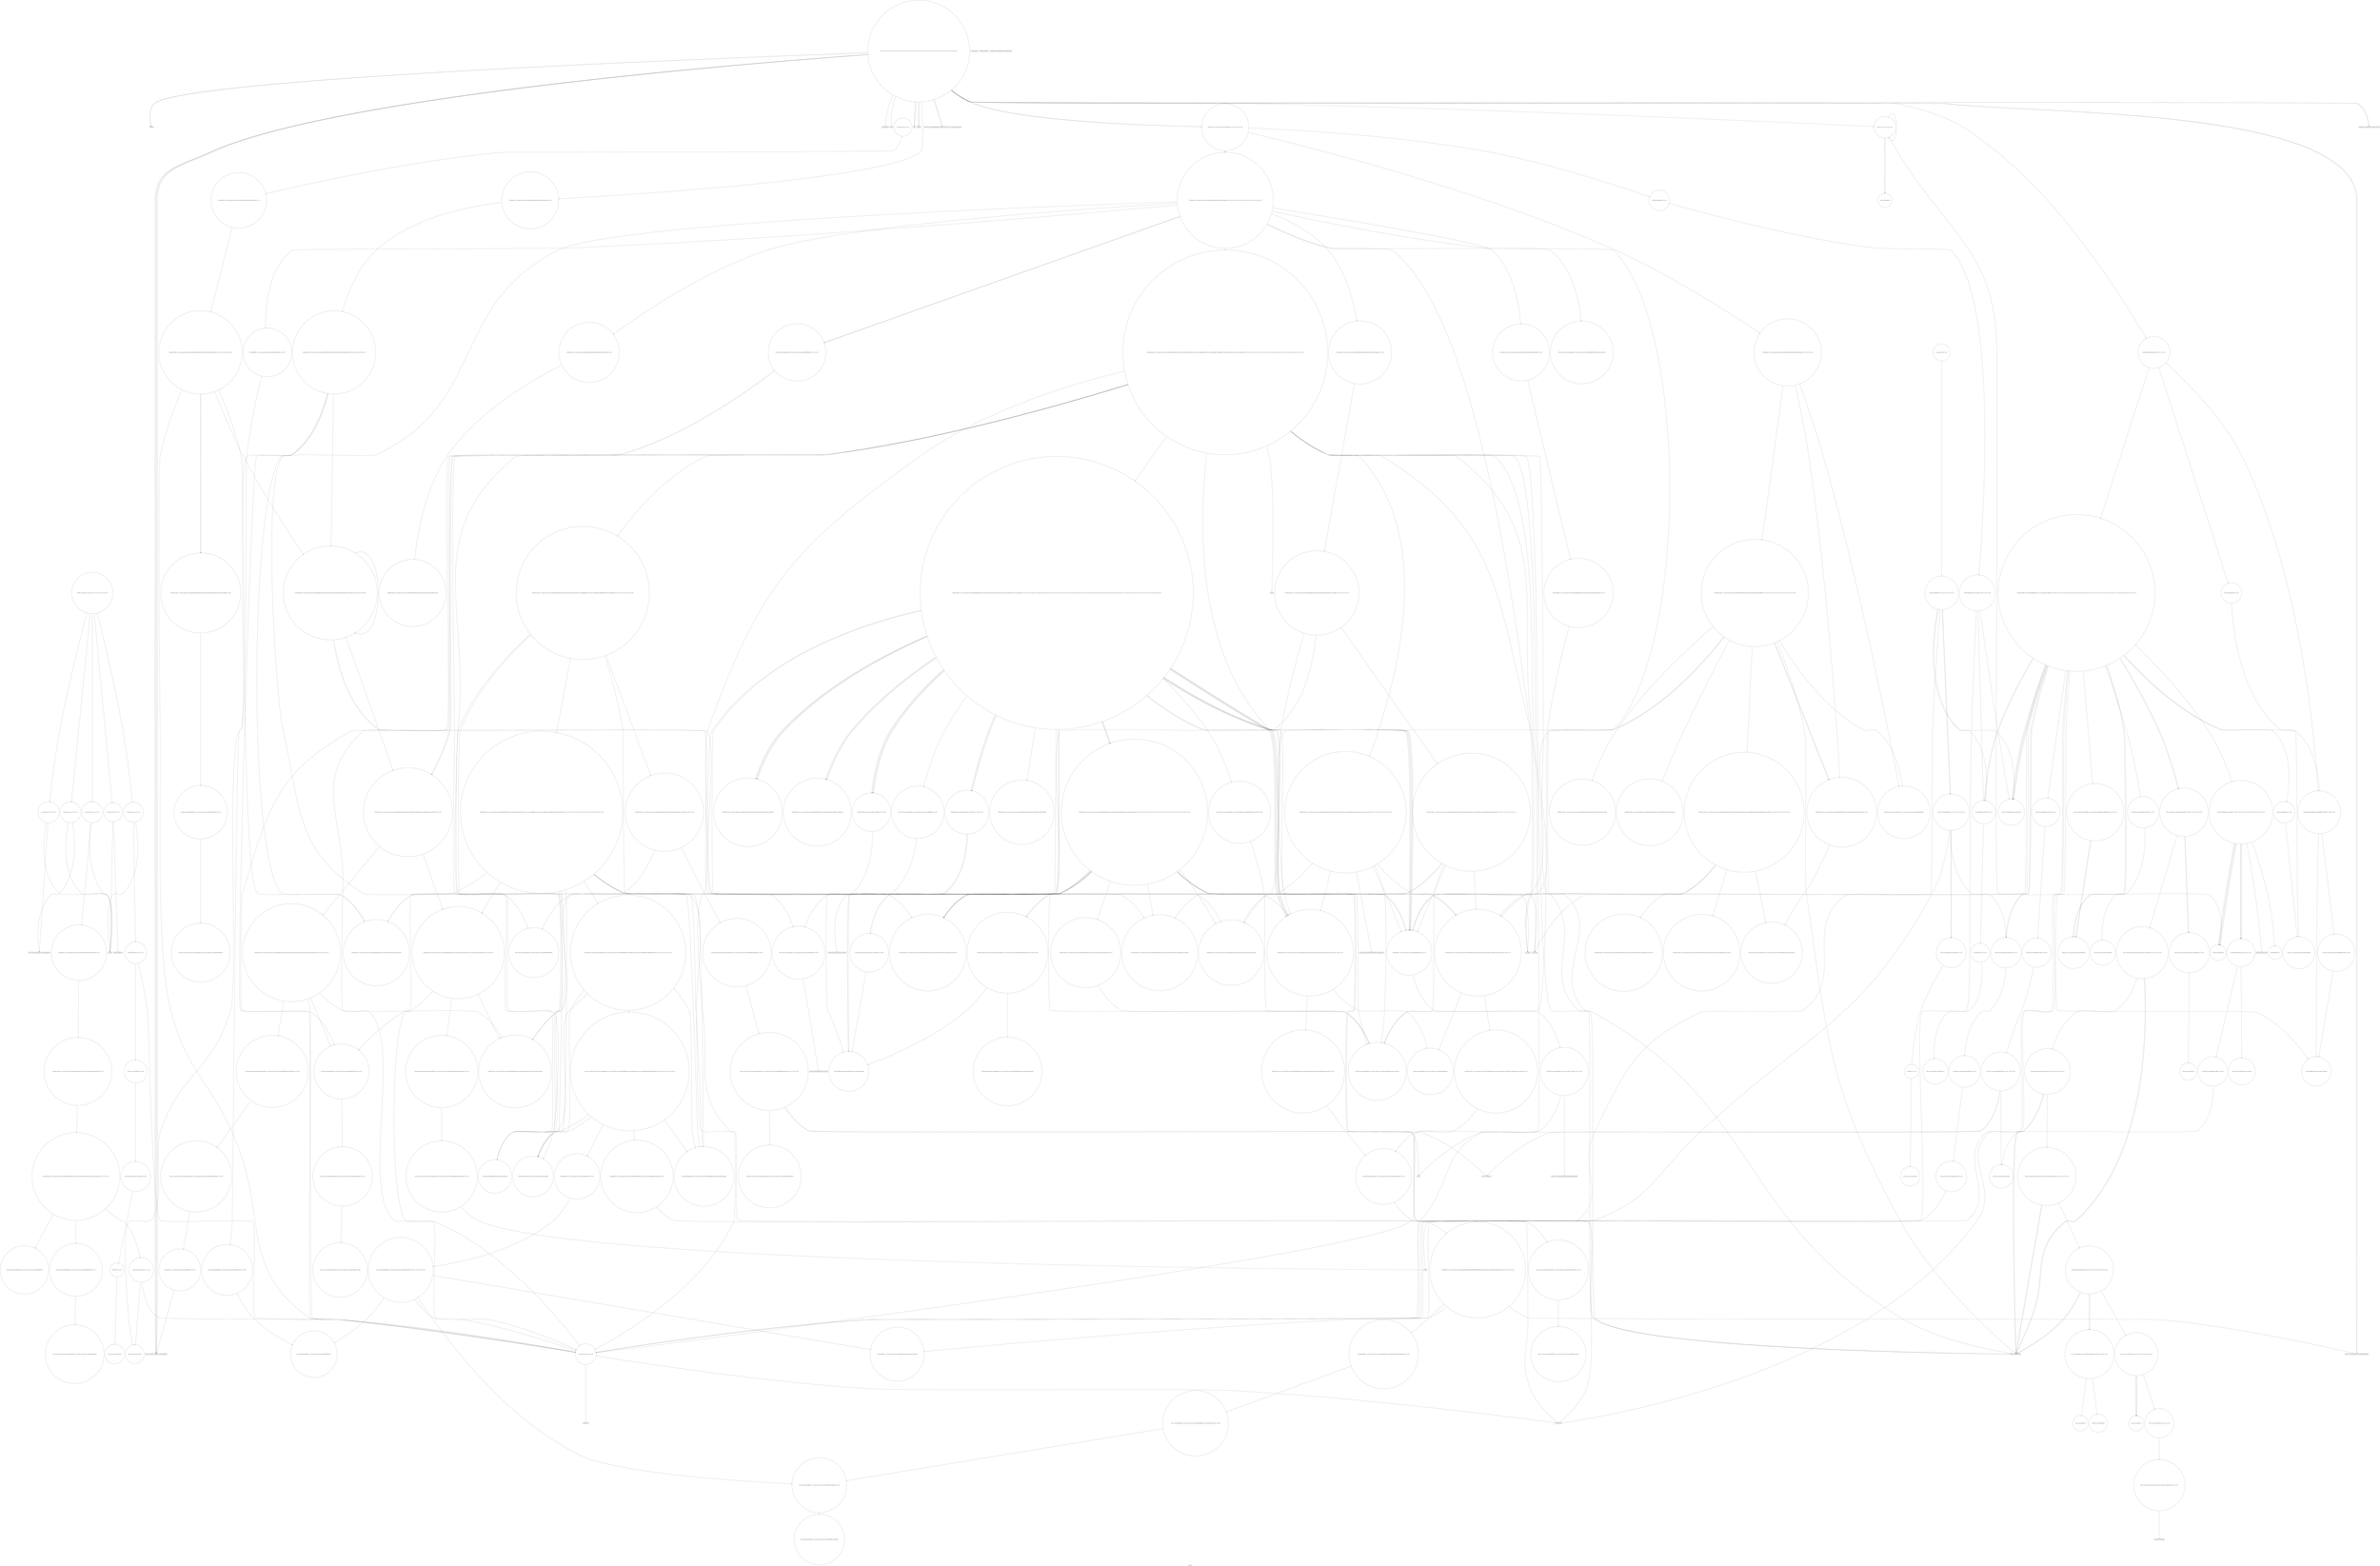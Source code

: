 digraph "Call Graph" {
	label="Call Graph";

	Node0x55ab7dbcfd90 [shape=record,shape=circle,label="{__cxx_global_var_init|{<s0>1|<s1>2}}"];
	Node0x55ab7dbcfd90:s0 -> Node0x55ab7dbcfe10[color=black];
	Node0x55ab7dbcfd90:s1 -> Node0x55ab7df9a040[color=black];
	Node0x55ab7dfa1900 [shape=record,shape=circle,label="{_ZNSt16allocator_traitsISaIiEE8max_sizeERKS0_|{<s0>344}}"];
	Node0x55ab7dfa1900:s0 -> Node0x55ab7dfa1a00[color=black];
	Node0x55ab7df9b740 [shape=record,shape=circle,label="{_ZNKSt13_Rb_tree_nodeISt4pairIKNSt7__cxx1112basic_stringIcSt11char_traitsIcESaIcEEEiEE9_M_valptrEv|{<s0>143}}"];
	Node0x55ab7df9b740:s0 -> Node0x55ab7df9b7c0[color=black];
	Node0x55ab7df9a5c0 [shape=record,shape=Mrecord,label="{_ZNSt7__cxx1112basic_stringIcSt11char_traitsIcESaIcEED1Ev}"];
	Node0x55ab7df9dfe0 [shape=record,shape=circle,label="{_ZSt12__niter_baseIPiET_S1_}"];
	Node0x55ab7df9be40 [shape=record,shape=circle,label="{_ZNSt8_Rb_treeINSt7__cxx1112basic_stringIcSt11char_traitsIcESaIcEEESt4pairIKS5_iESt10_Select1stIS8_ESt4lessIS5_ESaIS8_EE11lower_boundERS7_|{<s0>170|<s1>171|<s2>172}}"];
	Node0x55ab7df9be40:s0 -> Node0x55ab7df9c6e0[color=black];
	Node0x55ab7df9be40:s1 -> Node0x55ab7df9bf40[color=black];
	Node0x55ab7df9be40:s2 -> Node0x55ab7df9bec0[color=black];
	Node0x55ab7df9acc0 [shape=record,shape=Mrecord,label="{__gxx_personality_v0}"];
	Node0x55ab7df9c540 [shape=record,shape=Mrecord,label="{llvm.trap}"];
	Node0x55ab7df9b3c0 [shape=record,shape=circle,label="{_ZNSt15_Rb_tree_header8_M_resetEv}"];
	Node0x55ab7dfa0480 [shape=record,shape=circle,label="{_ZNSt11_Tuple_implILm0EJRKNSt7__cxx1112basic_stringIcSt11char_traitsIcESaIcEEEEE7_M_headERS8_|{<s0>259}}"];
	Node0x55ab7dfa0480:s0 -> Node0x55ab7dfa0580[color=black];
	Node0x55ab7df9cae0 [shape=record,shape=circle,label="{_ZNSt8_Rb_treeINSt7__cxx1112basic_stringIcSt11char_traitsIcESaIcEEESt4pairIKS5_iESt10_Select1stIS8_ESt4lessIS5_ESaIS8_EE21_M_get_Node_allocatorEv}"];
	Node0x55ab7dfa0b80 [shape=record,shape=circle,label="{_ZNSt17_Rb_tree_iteratorISt4pairIKNSt7__cxx1112basic_stringIcSt11char_traitsIcESaIcEEEiEEppEv|{<s0>285}}"];
	Node0x55ab7dfa0b80:s0 -> Node0x55ab7dfa0f00[color=black];
	Node0x55ab7df9d1e0 [shape=record,shape=circle,label="{_ZN9__gnu_cxx13new_allocatorIiEC2Ev}"];
	Node0x55ab7dfa1280 [shape=record,shape=circle,label="{_ZNSt6vectorIiSaIiEE3endEv|{<s0>323}}"];
	Node0x55ab7dfa1280:s0 -> Node0x55ab7dfa1a80[color=black];
	Node0x55ab7df9d8e0 [shape=record,shape=circle,label="{_ZNKSt8_Rb_treeINSt7__cxx1112basic_stringIcSt11char_traitsIcESaIcEEESt4pairIKS5_iESt10_Select1stIS8_ESt4lessIS5_ESaIS8_EE3endEv|{<s0>131}}"];
	Node0x55ab7df9d8e0:s0 -> Node0x55ab7df9dde0[color=black];
	Node0x55ab7dbcfe10 [shape=record,shape=Mrecord,label="{_ZNSt8ios_base4InitC1Ev}"];
	Node0x55ab7dfa1980 [shape=record,shape=circle,label="{_ZNKSt12_Vector_baseIiSaIiEE19_M_get_Tp_allocatorEv}"];
	Node0x55ab7df9b7c0 [shape=record,shape=circle,label="{_ZNK9__gnu_cxx16__aligned_membufISt4pairIKNSt7__cxx1112basic_stringIcSt11char_traitsIcESaIcEEEiEE6_M_ptrEv|{<s0>144}}"];
	Node0x55ab7df9b7c0:s0 -> Node0x55ab7df9b840[color=black];
	Node0x55ab7df9a640 [shape=record,shape=circle,label="{__cxx_global_var_init.5|{<s0>20|<s1>21}}"];
	Node0x55ab7df9a640:s0 -> Node0x55ab7df9a540[color=black];
	Node0x55ab7df9a640:s1 -> Node0x55ab7df9a040[color=black];
	Node0x55ab7df9e060 [shape=record,shape=circle,label="{_ZNSt11__copy_moveILb1ELb1ESt26random_access_iterator_tagE8__copy_mIiEEPT_PKS3_S6_S4_|{<s0>371}}"];
	Node0x55ab7df9e060:s0 -> Node0x55ab7df9e0e0[color=black];
	Node0x55ab7df9bec0 [shape=record,shape=circle,label="{_ZNSt8_Rb_treeINSt7__cxx1112basic_stringIcSt11char_traitsIcESaIcEEESt4pairIKS5_iESt10_Select1stIS8_ESt4lessIS5_ESaIS8_EE14_M_lower_boundEPSt13_Rb_tree_nodeIS8_EPSt18_Rb_tree_node_baseRS7_|{<s0>173|<s1>174|<s2>175|<s3>176|<s4>177}}"];
	Node0x55ab7df9bec0:s0 -> Node0x55ab7df9dc60[color=black];
	Node0x55ab7df9bec0:s1 -> Node0x55ab7df9dae0[color=black];
	Node0x55ab7df9bec0:s2 -> Node0x55ab7df9c860[color=black];
	Node0x55ab7df9bec0:s3 -> Node0x55ab7df9c7e0[color=black];
	Node0x55ab7df9bec0:s4 -> Node0x55ab7df9bfc0[color=black];
	Node0x55ab7df9ad40 [shape=record,shape=circle,label="{_ZNSt6vectorIiSaIiEE9push_backERKi|{<s0>69|<s1>70|<s2>71}}"];
	Node0x55ab7df9ad40:s0 -> Node0x55ab7dfa1180[color=black];
	Node0x55ab7df9ad40:s1 -> Node0x55ab7dfa1280[color=black];
	Node0x55ab7df9ad40:s2 -> Node0x55ab7dfa1200[color=black];
	Node0x55ab7df9c5c0 [shape=record,shape=circle,label="{_ZNSt8_Rb_treeINSt7__cxx1112basic_stringIcSt11char_traitsIcESaIcEEESt4pairIKS5_iESt10_Select1stIS8_ESt4lessIS5_ESaIS8_EE11_M_get_nodeEv|{<s0>227|<s1>228}}"];
	Node0x55ab7df9c5c0:s0 -> Node0x55ab7df9cae0[color=black];
	Node0x55ab7df9c5c0:s1 -> Node0x55ab7df9ff00[color=black];
	Node0x55ab7df9b440 [shape=record,shape=circle,label="{__clang_call_terminate|{<s0>79|<s1>80}}"];
	Node0x55ab7df9b440:s0 -> Node0x55ab7df9b4c0[color=black];
	Node0x55ab7df9b440:s1 -> Node0x55ab7df9b540[color=black];
	Node0x55ab7dfa0500 [shape=record,shape=circle,label="{_ZNSt10_Head_baseILm0ERKNSt7__cxx1112basic_stringIcSt11char_traitsIcESaIcEEELb0EEC2ES7_}"];
	Node0x55ab7df9cb60 [shape=record,shape=circle,label="{_ZNSt13_Rb_tree_nodeISt4pairIKNSt7__cxx1112basic_stringIcSt11char_traitsIcESaIcEEEiEE9_M_valptrEv|{<s0>101}}"];
	Node0x55ab7df9cb60:s0 -> Node0x55ab7df9cce0[color=black];
	Node0x55ab7dfa0c00 [shape=record,shape=circle,label="{_ZNSt4pairIPSt18_Rb_tree_node_baseS1_EC2IRS1_Lb1EEEOT_RKS1_|{<s0>286}}"];
	Node0x55ab7dfa0c00:s0 -> Node0x55ab7dfa0c80[color=black];
	Node0x55ab7df9d260 [shape=record,shape=circle,label="{_ZSt8_DestroyIPiiEvT_S1_RSaIT0_E|{<s0>111}}"];
	Node0x55ab7df9d260:s0 -> Node0x55ab7df9d3e0[color=black];
	Node0x55ab7dfa1300 [shape=record,shape=circle,label="{_ZN9__gnu_cxx13new_allocatorIiE9constructIiJRKiEEEvPT_DpOT0_|{<s0>324}}"];
	Node0x55ab7dfa1300:s0 -> Node0x55ab7dfa1380[color=black];
	Node0x55ab7df9d960 [shape=record,shape=circle,label="{_ZNKSt8_Rb_treeINSt7__cxx1112basic_stringIcSt11char_traitsIcESaIcEEESt4pairIKS5_iESt10_Select1stIS8_ESt4lessIS5_ESaIS8_EE14_M_lower_boundEPKSt13_Rb_tree_nodeIS8_EPKSt18_Rb_tree_node_baseRS7_|{<s0>132|<s1>133|<s2>134|<s3>135|<s4>136}}"];
	Node0x55ab7df9d960:s0 -> Node0x55ab7df9dc60[color=black];
	Node0x55ab7df9d960:s1 -> Node0x55ab7df9dae0[color=black];
	Node0x55ab7df9d960:s2 -> Node0x55ab7df9dce0[color=black];
	Node0x55ab7df9d960:s3 -> Node0x55ab7df9dd60[color=black];
	Node0x55ab7df9d960:s4 -> Node0x55ab7df9dde0[color=black];
	Node0x55ab7df99fc0 [shape=record,shape=Mrecord,label="{_ZNSt8ios_base4InitD1Ev}"];
	Node0x55ab7dfa1a00 [shape=record,shape=circle,label="{_ZNK9__gnu_cxx13new_allocatorIiE8max_sizeEv}"];
	Node0x55ab7df9b840 [shape=record,shape=circle,label="{_ZNK9__gnu_cxx16__aligned_membufISt4pairIKNSt7__cxx1112basic_stringIcSt11char_traitsIcESaIcEEEiEE7_M_addrEv}"];
	Node0x55ab7df9a6c0 [shape=record,shape=circle,label="{_Z3getiNSt7__cxx1112basic_stringIcSt11char_traitsIcESaIcEEE|{<s0>22|<s1>23|<s2>24|<s3>25}}"];
	Node0x55ab7df9a6c0:s0 -> Node0x55ab7df9a740[color=black];
	Node0x55ab7df9a6c0:s1 -> Node0x55ab7df9a7c0[color=black];
	Node0x55ab7df9a6c0:s2 -> Node0x55ab7df9a840[color=black];
	Node0x55ab7df9a6c0:s3 -> Node0x55ab7df9a7c0[color=black];
	Node0x55ab7df9e0e0 [shape=record,shape=Mrecord,label="{llvm.memmove.p0i8.p0i8.i64}"];
	Node0x55ab7df9bf40 [shape=record,shape=circle,label="{_ZNSt8_Rb_treeINSt7__cxx1112basic_stringIcSt11char_traitsIcESaIcEEESt4pairIKS5_iESt10_Select1stIS8_ESt4lessIS5_ESaIS8_EE6_M_endEv}"];
	Node0x55ab7df9adc0 [shape=record,shape=Mrecord,label="{_ZStlsISt11char_traitsIcEERSt13basic_ostreamIcT_ES5_PKc}"];
	Node0x55ab7df9c640 [shape=record,shape=circle,label="{_ZNSt8_Rb_treeINSt7__cxx1112basic_stringIcSt11char_traitsIcESaIcEEESt4pairIKS5_iESt10_Select1stIS8_ESt4lessIS5_ESaIS8_EE17_M_construct_nodeIJRKSt21piecewise_construct_tSt5tupleIJRS7_EESJ_IJEEEEEvPSt13_Rb_tree_nodeIS8_EDpOT_|{<s0>229|<s1>230|<s2>231|<s3>232|<s4>233|<s5>234|<s6>235|<s7>236|<s8>237|<s9>238|<s10>239}}"];
	Node0x55ab7df9c640:s0 -> Node0x55ab7df9cae0[color=black];
	Node0x55ab7df9c640:s1 -> Node0x55ab7df9cb60[color=black];
	Node0x55ab7df9c640:s2 -> Node0x55ab7df9c1c0[color=black];
	Node0x55ab7df9c640:s3 -> Node0x55ab7df9c240[color=black];
	Node0x55ab7df9c640:s4 -> Node0x55ab7df9c2c0[color=black];
	Node0x55ab7df9c640:s5 -> Node0x55ab7dfa0180[color=black];
	Node0x55ab7df9c640:s6 -> Node0x55ab7df9b4c0[color=black];
	Node0x55ab7df9c640:s7 -> Node0x55ab7df9c9e0[color=black];
	Node0x55ab7df9c640:s8 -> Node0x55ab7df9c440[color=black];
	Node0x55ab7df9c640:s9 -> Node0x55ab7df9c4c0[color=black];
	Node0x55ab7df9c640:s10 -> Node0x55ab7df9b440[color=black];
	Node0x55ab7df9b4c0 [shape=record,shape=Mrecord,label="{__cxa_begin_catch}"];
	Node0x55ab7dfa0580 [shape=record,shape=circle,label="{_ZNSt10_Head_baseILm0ERKNSt7__cxx1112basic_stringIcSt11char_traitsIcESaIcEEELb0EE7_M_headERS8_}"];
	Node0x55ab7df9cbe0 [shape=record,shape=circle,label="{_ZN9__gnu_cxx13new_allocatorISt13_Rb_tree_nodeISt4pairIKNSt7__cxx1112basic_stringIcSt11char_traitsIcESaIcEEEiEEE7destroyISA_EEvPT_|{<s0>102}}"];
	Node0x55ab7df9cbe0:s0 -> Node0x55ab7df9cc60[color=black];
	Node0x55ab7dfa0c80 [shape=record,shape=circle,label="{_ZSt7forwardIRPSt18_Rb_tree_node_baseEOT_RNSt16remove_referenceIS3_E4typeE}"];
	Node0x55ab7df9d2e0 [shape=record,shape=circle,label="{_ZNSt12_Vector_baseIiSaIiEE19_M_get_Tp_allocatorEv}"];
	Node0x55ab7dfa1380 [shape=record,shape=circle,label="{_ZSt7forwardIRKiEOT_RNSt16remove_referenceIS2_E4typeE}"];
	Node0x55ab7df9d9e0 [shape=record,shape=circle,label="{_ZNKSt8_Rb_treeINSt7__cxx1112basic_stringIcSt11char_traitsIcESaIcEEESt4pairIKS5_iESt10_Select1stIS8_ESt4lessIS5_ESaIS8_EE8_M_beginEv}"];
	Node0x55ab7df9a040 [shape=record,shape=Mrecord,label="{__cxa_atexit}"];
	Node0x55ab7dfa1a80 [shape=record,shape=circle,label="{_ZN9__gnu_cxx17__normal_iteratorIPiSt6vectorIiSaIiEEEC2ERKS1_}"];
	Node0x55ab7df9b8c0 [shape=record,shape=circle,label="{_ZStltIcSt11char_traitsIcESaIcEEbRKNSt7__cxx1112basic_stringIT_T0_T1_EESA_|{<s0>145|<s1>146}}"];
	Node0x55ab7df9b8c0:s0 -> Node0x55ab7df9b940[color=black];
	Node0x55ab7df9b8c0:s1 -> Node0x55ab7df9b440[color=black];
	Node0x55ab7df9a740 [shape=record,shape=circle,label="{_ZNKSt3mapINSt7__cxx1112basic_stringIcSt11char_traitsIcESaIcEEEiSt4lessIS5_ESaISt4pairIKS5_iEEE5countERS9_|{<s0>26|<s1>27|<s2>28}}"];
	Node0x55ab7df9a740:s0 -> Node0x55ab7df9d7e0[color=black];
	Node0x55ab7df9a740:s1 -> Node0x55ab7df9d8e0[color=black];
	Node0x55ab7df9a740:s2 -> Node0x55ab7df9d860[color=black];
	Node0x55ab7df9e160 [shape=record,shape=circle,label="{_ZSt12__miter_baseIPiET_S1_}"];
	Node0x55ab7df9bfc0 [shape=record,shape=circle,label="{_ZNSt17_Rb_tree_iteratorISt4pairIKNSt7__cxx1112basic_stringIcSt11char_traitsIcESaIcEEEiEEC2EPSt18_Rb_tree_node_base}"];
	Node0x55ab7df9ae40 [shape=record,shape=Mrecord,label="{_ZNSolsEi}"];
	Node0x55ab7df9ff00 [shape=record,shape=circle,label="{_ZNSt16allocator_traitsISaISt13_Rb_tree_nodeISt4pairIKNSt7__cxx1112basic_stringIcSt11char_traitsIcESaIcEEEiEEEE8allocateERSB_m|{<s0>240}}"];
	Node0x55ab7df9ff00:s0 -> Node0x55ab7df9ff80[color=black];
	Node0x55ab7df9b540 [shape=record,shape=Mrecord,label="{_ZSt9terminatev}"];
	Node0x55ab7dfa0600 [shape=record,shape=circle,label="{_ZNSt4pairIKNSt7__cxx1112basic_stringIcSt11char_traitsIcESaIcEEEiEC2IJRS6_EJLm0EEJEJEEERSt5tupleIJDpT_EERSA_IJDpT1_EESt12_Index_tupleIJXspT0_EEESJ_IJXspT2_EEE|{<s0>260|<s1>261|<s2>262}}"];
	Node0x55ab7dfa0600:s0 -> Node0x55ab7dfa0680[color=black];
	Node0x55ab7dfa0600:s1 -> Node0x55ab7dfa0400[color=black];
	Node0x55ab7dfa0600:s2 -> Node0x55ab7df9ac40[color=black];
	Node0x55ab7df9cc60 [shape=record,shape=circle,label="{_ZNSt4pairIKNSt7__cxx1112basic_stringIcSt11char_traitsIcESaIcEEEiED2Ev|{<s0>103}}"];
	Node0x55ab7df9cc60:s0 -> Node0x55ab7df9a5c0[color=black];
	Node0x55ab7dfa0d00 [shape=record,shape=circle,label="{_ZNSt8_Rb_treeINSt7__cxx1112basic_stringIcSt11char_traitsIcESaIcEEESt4pairIKS5_iESt10_Select1stIS8_ESt4lessIS5_ESaIS8_EE5beginEv|{<s0>287}}"];
	Node0x55ab7dfa0d00:s0 -> Node0x55ab7df9bfc0[color=black];
	Node0x55ab7df9d360 [shape=record,shape=circle,label="{_ZNSt12_Vector_baseIiSaIiEED2Ev|{<s0>112|<s1>113|<s2>114|<s3>115}}"];
	Node0x55ab7df9d360:s0 -> Node0x55ab7df9d4e0[color=black];
	Node0x55ab7df9d360:s1 -> Node0x55ab7df9d560[color=black];
	Node0x55ab7df9d360:s2 -> Node0x55ab7df9d560[color=black];
	Node0x55ab7df9d360:s3 -> Node0x55ab7df9b440[color=black];
	Node0x55ab7dfa1400 [shape=record,shape=circle,label="{_ZNKSt6vectorIiSaIiEE12_M_check_lenEmPKc|{<s0>325|<s1>326|<s2>327|<s3>328|<s4>329|<s5>330|<s6>331|<s7>332|<s8>333}}"];
	Node0x55ab7dfa1400:s0 -> Node0x55ab7dfa1780[color=black];
	Node0x55ab7dfa1400:s1 -> Node0x55ab7df9a940[color=black];
	Node0x55ab7dfa1400:s2 -> Node0x55ab7dfa1800[color=black];
	Node0x55ab7dfa1400:s3 -> Node0x55ab7df9a940[color=black];
	Node0x55ab7dfa1400:s4 -> Node0x55ab7df9a940[color=black];
	Node0x55ab7dfa1400:s5 -> Node0x55ab7dfa1880[color=black];
	Node0x55ab7dfa1400:s6 -> Node0x55ab7df9a940[color=black];
	Node0x55ab7dfa1400:s7 -> Node0x55ab7dfa1780[color=black];
	Node0x55ab7dfa1400:s8 -> Node0x55ab7dfa1780[color=black];
	Node0x55ab7df9da60 [shape=record,shape=circle,label="{_ZNKSt8_Rb_treeINSt7__cxx1112basic_stringIcSt11char_traitsIcESaIcEEESt4pairIKS5_iESt10_Select1stIS8_ESt4lessIS5_ESaIS8_EE6_M_endEv}"];
	Node0x55ab7df9a0c0 [shape=record,shape=circle,label="{__cxx_global_var_init.1|{<s0>3|<s1>4}}"];
	Node0x55ab7df9a0c0:s0 -> Node0x55ab7df9a140[color=black];
	Node0x55ab7df9a0c0:s1 -> Node0x55ab7df9a040[color=black];
	Node0x55ab7dfa1b00 [shape=record,shape=circle,label="{_ZNSt16allocator_traitsISaIiEE8allocateERS0_m|{<s0>345}}"];
	Node0x55ab7dfa1b00:s0 -> Node0x55ab7dfa1b80[color=black];
	Node0x55ab7df9b940 [shape=record,shape=Mrecord,label="{_ZNKSt7__cxx1112basic_stringIcSt11char_traitsIcESaIcEE7compareERKS4_}"];
	Node0x55ab7df9a7c0 [shape=record,shape=circle,label="{_ZNSt3mapINSt7__cxx1112basic_stringIcSt11char_traitsIcESaIcEEEiSt4lessIS5_ESaISt4pairIKS5_iEEEixERS9_|{<s0>29|<s1>30|<s2>31|<s3>32|<s4>33|<s5>34|<s6>35|<s7>36|<s8>37|<s9>38|<s10>39}}"];
	Node0x55ab7df9a7c0:s0 -> Node0x55ab7df9ba40[color=black];
	Node0x55ab7df9a7c0:s1 -> Node0x55ab7df9bb40[color=black];
	Node0x55ab7df9a7c0:s2 -> Node0x55ab7df9bac0[color=black];
	Node0x55ab7df9a7c0:s3 -> Node0x55ab7df9bbc0[color=black];
	Node0x55ab7df9a7c0:s4 -> Node0x55ab7df9bc40[color=black];
	Node0x55ab7df9a7c0:s5 -> Node0x55ab7df9dae0[color=black];
	Node0x55ab7df9a7c0:s6 -> Node0x55ab7df9bd40[color=black];
	Node0x55ab7df9a7c0:s7 -> Node0x55ab7df9bdc0[color=black];
	Node0x55ab7df9a7c0:s8 -> Node0x55ab7df9bcc0[color=black];
	Node0x55ab7df9a7c0:s9 -> Node0x55ab7df9dbe0[color=black];
	Node0x55ab7df9a7c0:s10 -> Node0x55ab7df9bc40[color=black];
	Node0x55ab7df9e1e0 [shape=record,shape=circle,label="{_ZNKSt13move_iteratorIPiE4baseEv}"];
	Node0x55ab7df9c040 [shape=record,shape=circle,label="{_ZNSt8_Rb_treeINSt7__cxx1112basic_stringIcSt11char_traitsIcESaIcEEESt4pairIKS5_iESt10_Select1stIS8_ESt4lessIS5_ESaIS8_EE3endEv|{<s0>178}}"];
	Node0x55ab7df9c040:s0 -> Node0x55ab7df9bfc0[color=black];
	Node0x55ab7df9aec0 [shape=record,shape=Mrecord,label="{_ZNSolsEPFRSoS_E}"];
	Node0x55ab7df9ff80 [shape=record,shape=circle,label="{_ZN9__gnu_cxx13new_allocatorISt13_Rb_tree_nodeISt4pairIKNSt7__cxx1112basic_stringIcSt11char_traitsIcESaIcEEEiEEE8allocateEmPKv|{<s0>241|<s1>242|<s2>243}}"];
	Node0x55ab7df9ff80:s0 -> Node0x55ab7dfa0000[color=black];
	Node0x55ab7df9ff80:s1 -> Node0x55ab7dfa0080[color=black];
	Node0x55ab7df9ff80:s2 -> Node0x55ab7dfa0100[color=black];
	Node0x55ab7df9b5c0 [shape=record,shape=circle,label="{_ZNSt8_Rb_treeINSt7__cxx1112basic_stringIcSt11char_traitsIcESaIcEEESt4pairIKS5_iESt10_Select1stIS8_ESt4lessIS5_ESaIS8_EED2Ev|{<s0>81|<s1>82|<s2>83|<s3>84|<s4>85}}"];
	Node0x55ab7df9b5c0:s0 -> Node0x55ab7df9c6e0[color=black];
	Node0x55ab7df9b5c0:s1 -> Node0x55ab7df9b640[color=black];
	Node0x55ab7df9b5c0:s2 -> Node0x55ab7df9c760[color=black];
	Node0x55ab7df9b5c0:s3 -> Node0x55ab7df9c760[color=black];
	Node0x55ab7df9b5c0:s4 -> Node0x55ab7df9b440[color=black];
	Node0x55ab7dfa0680 [shape=record,shape=circle,label="{_ZSt3getILm0EJRKNSt7__cxx1112basic_stringIcSt11char_traitsIcESaIcEEEEERNSt13tuple_elementIXT_ESt5tupleIJDpT0_EEE4typeERSC_|{<s0>263}}"];
	Node0x55ab7dfa0680:s0 -> Node0x55ab7dfa0700[color=black];
	Node0x55ab7df9cce0 [shape=record,shape=circle,label="{_ZN9__gnu_cxx16__aligned_membufISt4pairIKNSt7__cxx1112basic_stringIcSt11char_traitsIcESaIcEEEiEE6_M_ptrEv|{<s0>104}}"];
	Node0x55ab7df9cce0:s0 -> Node0x55ab7df9cd60[color=black];
	Node0x55ab7dfa0d80 [shape=record,shape=circle,label="{_ZNSt4pairIPSt18_Rb_tree_node_baseS1_EC2IRPSt13_Rb_tree_nodeIS_IKNSt7__cxx1112basic_stringIcSt11char_traitsIcESaIcEEEiEERS1_Lb1EEEOT_OT0_|{<s0>288|<s1>289}}"];
	Node0x55ab7dfa0d80:s0 -> Node0x55ab7dfa0e00[color=black];
	Node0x55ab7dfa0d80:s1 -> Node0x55ab7dfa0c80[color=black];
	Node0x55ab7df9d3e0 [shape=record,shape=circle,label="{_ZSt8_DestroyIPiEvT_S1_|{<s0>116}}"];
	Node0x55ab7df9d3e0:s0 -> Node0x55ab7df9d460[color=black];
	Node0x55ab7dfa1480 [shape=record,shape=circle,label="{_ZN9__gnu_cxxmiIPiSt6vectorIiSaIiEEEENS_17__normal_iteratorIT_T0_E15difference_typeERKS8_SB_|{<s0>334|<s1>335}}"];
	Node0x55ab7dfa1480:s0 -> Node0x55ab7dfa1680[color=black];
	Node0x55ab7dfa1480:s1 -> Node0x55ab7dfa1680[color=black];
	Node0x55ab7df9dae0 [shape=record,shape=circle,label="{_ZNKSt4lessINSt7__cxx1112basic_stringIcSt11char_traitsIcESaIcEEEEclERKS5_S8_|{<s0>137}}"];
	Node0x55ab7df9dae0:s0 -> Node0x55ab7df9b8c0[color=black];
	Node0x55ab7df9a140 [shape=record,shape=circle,label="{_ZNSt6vectorIiSaIiEEC2Ev|{<s0>5|<s1>6}}"];
	Node0x55ab7df9a140:s0 -> Node0x55ab7df9d060[color=black];
	Node0x55ab7df9a140:s1 -> Node0x55ab7df9b440[color=black];
	Node0x55ab7dfa1b80 [shape=record,shape=circle,label="{_ZN9__gnu_cxx13new_allocatorIiE8allocateEmPKv|{<s0>346|<s1>347|<s2>348}}"];
	Node0x55ab7dfa1b80:s0 -> Node0x55ab7dfa1a00[color=black];
	Node0x55ab7dfa1b80:s1 -> Node0x55ab7dfa0080[color=black];
	Node0x55ab7dfa1b80:s2 -> Node0x55ab7dfa0100[color=black];
	Node0x55ab7df9b9c0 [shape=record,shape=circle,label="{_ZNSt8_Rb_treeINSt7__cxx1112basic_stringIcSt11char_traitsIcESaIcEEESt4pairIKS5_iESt10_Select1stIS8_ESt4lessIS5_ESaIS8_EE8_S_valueEPKSt18_Rb_tree_node_base|{<s0>147}}"];
	Node0x55ab7df9b9c0:s0 -> Node0x55ab7df9b740[color=black];
	Node0x55ab7df9a840 [shape=record,shape=circle,label="{_ZNSt6vectorIiSaIiEE5clearEv|{<s0>40}}"];
	Node0x55ab7df9a840:s0 -> Node0x55ab7dfa1080[color=black];
	Node0x55ab7df9e260 [shape=record,shape=circle,label="{_ZNSt13move_iteratorIPiEC2ES0_}"];
	Node0x55ab7df9c0c0 [shape=record,shape=circle,label="{_ZNKSt8_Rb_treeINSt7__cxx1112basic_stringIcSt11char_traitsIcESaIcEEESt4pairIKS5_iESt10_Select1stIS8_ESt4lessIS5_ESaIS8_EE8key_compEv}"];
	Node0x55ab7df9af40 [shape=record,shape=Mrecord,label="{_ZSt4endlIcSt11char_traitsIcEERSt13basic_ostreamIT_T0_ES6_}"];
	Node0x55ab7dfa0000 [shape=record,shape=circle,label="{_ZNK9__gnu_cxx13new_allocatorISt13_Rb_tree_nodeISt4pairIKNSt7__cxx1112basic_stringIcSt11char_traitsIcESaIcEEEiEEE8max_sizeEv}"];
	Node0x55ab7df9b640 [shape=record,shape=circle,label="{_ZNSt8_Rb_treeINSt7__cxx1112basic_stringIcSt11char_traitsIcESaIcEEESt4pairIKS5_iESt10_Select1stIS8_ESt4lessIS5_ESaIS8_EE8_M_eraseEPSt13_Rb_tree_nodeIS8_E|{<s0>86|<s1>87|<s2>88|<s3>89}}"];
	Node0x55ab7df9b640:s0 -> Node0x55ab7df9c7e0[color=black];
	Node0x55ab7df9b640:s1 -> Node0x55ab7df9b640[color=black];
	Node0x55ab7df9b640:s2 -> Node0x55ab7df9c860[color=black];
	Node0x55ab7df9b640:s3 -> Node0x55ab7df9c8e0[color=black];
	Node0x55ab7dfa0700 [shape=record,shape=circle,label="{_ZSt12__get_helperILm0ERKNSt7__cxx1112basic_stringIcSt11char_traitsIcESaIcEEEJEERT0_RSt11_Tuple_implIXT_EJS8_DpT1_EE|{<s0>264}}"];
	Node0x55ab7dfa0700:s0 -> Node0x55ab7dfa0480[color=black];
	Node0x55ab7df9cd60 [shape=record,shape=circle,label="{_ZN9__gnu_cxx16__aligned_membufISt4pairIKNSt7__cxx1112basic_stringIcSt11char_traitsIcESaIcEEEiEE7_M_addrEv}"];
	Node0x55ab7dfa0e00 [shape=record,shape=circle,label="{_ZSt7forwardIRPSt13_Rb_tree_nodeISt4pairIKNSt7__cxx1112basic_stringIcSt11char_traitsIcESaIcEEEiEEEOT_RNSt16remove_referenceISD_E4typeE}"];
	Node0x55ab7df9d460 [shape=record,shape=circle,label="{_ZNSt12_Destroy_auxILb1EE9__destroyIPiEEvT_S3_}"];
	Node0x55ab7dfa1500 [shape=record,shape=circle,label="{_ZNSt6vectorIiSaIiEE5beginEv|{<s0>336}}"];
	Node0x55ab7dfa1500:s0 -> Node0x55ab7dfa1a80[color=black];
	Node0x55ab7df9db60 [shape=record,shape=circle,label="{_ZNSt8_Rb_treeINSt7__cxx1112basic_stringIcSt11char_traitsIcESaIcEEESt4pairIKS5_iESt10_Select1stIS8_ESt4lessIS5_ESaIS8_EE6_S_keyEPKSt18_Rb_tree_node_base|{<s0>138|<s1>139}}"];
	Node0x55ab7df9db60:s0 -> Node0x55ab7df9b9c0[color=black];
	Node0x55ab7df9db60:s1 -> Node0x55ab7df9de60[color=black];
	Node0x55ab7df9a1c0 [shape=record,shape=circle,label="{__cxx_global_array_dtor|{<s0>7}}"];
	Node0x55ab7df9a1c0:s0 -> Node0x55ab7df9a240[color=black];
	Node0x55ab7dfa1c00 [shape=record,shape=circle,label="{_ZSt22__uninitialized_copy_aISt13move_iteratorIPiES1_iET0_T_S4_S3_RSaIT1_E|{<s0>349|<s1>350|<s2>351}}"];
	Node0x55ab7dfa1c00:s0 -> Node0x55ab7df9dbe0[color=black];
	Node0x55ab7dfa1c00:s1 -> Node0x55ab7df9dbe0[color=black];
	Node0x55ab7dfa1c00:s2 -> Node0x55ab7dfa1d00[color=black];
	Node0x55ab7df9ba40 [shape=record,shape=circle,label="{_ZNSt3mapINSt7__cxx1112basic_stringIcSt11char_traitsIcESaIcEEEiSt4lessIS5_ESaISt4pairIKS5_iEEE11lower_boundERS9_|{<s0>148}}"];
	Node0x55ab7df9ba40:s0 -> Node0x55ab7df9be40[color=black];
	Node0x55ab7df9a8c0 [shape=record,shape=circle,label="{_Z2goi|{<s0>41|<s1>42|<s2>43|<s3>44}}"];
	Node0x55ab7df9a8c0:s0 -> Node0x55ab7df9a940[color=black];
	Node0x55ab7df9a8c0:s1 -> Node0x55ab7df9a9c0[color=black];
	Node0x55ab7df9a8c0:s2 -> Node0x55ab7df9a8c0[color=black];
	Node0x55ab7df9a8c0:s3 -> Node0x55ab7df9a9c0[color=black];
	Node0x55ab7df9e2e0 [shape=record,shape=circle,label="{_ZN9__gnu_cxx13new_allocatorIiE7destroyIiEEvPT_}"];
	Node0x55ab7df9c140 [shape=record,shape=circle,label="{_ZNSt8_Rb_treeINSt7__cxx1112basic_stringIcSt11char_traitsIcESaIcEEESt4pairIKS5_iESt10_Select1stIS8_ESt4lessIS5_ESaIS8_EE14_M_create_nodeIJRKSt21piecewise_construct_tSt5tupleIJRS7_EESJ_IJEEEEEPSt13_Rb_tree_nodeIS8_EDpOT_|{<s0>179|<s1>180|<s2>181|<s3>182|<s4>183}}"];
	Node0x55ab7df9c140:s0 -> Node0x55ab7df9c5c0[color=black];
	Node0x55ab7df9c140:s1 -> Node0x55ab7df9c1c0[color=black];
	Node0x55ab7df9c140:s2 -> Node0x55ab7df9c240[color=black];
	Node0x55ab7df9c140:s3 -> Node0x55ab7df9c2c0[color=black];
	Node0x55ab7df9c140:s4 -> Node0x55ab7df9c640[color=black];
	Node0x55ab7df9afc0 [shape=record,shape=Mrecord,label="{fprintf}"];
	Node0x55ab7dfa0080 [shape=record,shape=Mrecord,label="{_ZSt17__throw_bad_allocv}"];
	Node0x55ab7df9c6e0 [shape=record,shape=circle,label="{_ZNSt8_Rb_treeINSt7__cxx1112basic_stringIcSt11char_traitsIcESaIcEEESt4pairIKS5_iESt10_Select1stIS8_ESt4lessIS5_ESaIS8_EE8_M_beginEv}"];
	Node0x55ab7dfa0780 [shape=record,shape=circle,label="{_ZNKSt23_Rb_tree_const_iteratorISt4pairIKNSt7__cxx1112basic_stringIcSt11char_traitsIcESaIcEEEiEE13_M_const_castEv|{<s0>265}}"];
	Node0x55ab7dfa0780:s0 -> Node0x55ab7df9bfc0[color=black];
	Node0x55ab7df9cde0 [shape=record,shape=circle,label="{_ZNSt16allocator_traitsISaISt13_Rb_tree_nodeISt4pairIKNSt7__cxx1112basic_stringIcSt11char_traitsIcESaIcEEEiEEEE10deallocateERSB_PSA_m|{<s0>105}}"];
	Node0x55ab7df9cde0:s0 -> Node0x55ab7df9ce60[color=black];
	Node0x55ab7dfa0e80 [shape=record,shape=Mrecord,label="{_ZSt18_Rb_tree_decrementPSt18_Rb_tree_node_base}"];
	Node0x55ab7df9d4e0 [shape=record,shape=circle,label="{_ZNSt12_Vector_baseIiSaIiEE13_M_deallocateEPim|{<s0>117}}"];
	Node0x55ab7df9d4e0:s0 -> Node0x55ab7df9d5e0[color=black];
	Node0x55ab7dfa1580 [shape=record,shape=circle,label="{_ZNSt12_Vector_baseIiSaIiEE11_M_allocateEm|{<s0>337}}"];
	Node0x55ab7dfa1580:s0 -> Node0x55ab7dfa1b00[color=black];
	Node0x55ab7df9dbe0 [shape=record,shape=Mrecord,label="{llvm.memcpy.p0i8.p0i8.i64}"];
	Node0x55ab7df9a240 [shape=record,shape=circle,label="{_ZNSt6vectorIiSaIiEED2Ev|{<s0>8|<s1>9|<s2>10|<s3>11|<s4>12}}"];
	Node0x55ab7df9a240:s0 -> Node0x55ab7df9d2e0[color=black];
	Node0x55ab7df9a240:s1 -> Node0x55ab7df9d260[color=black];
	Node0x55ab7df9a240:s2 -> Node0x55ab7df9d360[color=black];
	Node0x55ab7df9a240:s3 -> Node0x55ab7df9d360[color=black];
	Node0x55ab7df9a240:s4 -> Node0x55ab7df9b440[color=black];
	Node0x55ab7dfa1c80 [shape=record,shape=circle,label="{_ZSt32__make_move_if_noexcept_iteratorIiSt13move_iteratorIPiEET0_PT_|{<s0>352}}"];
	Node0x55ab7dfa1c80:s0 -> Node0x55ab7df9e260[color=black];
	Node0x55ab7df9bac0 [shape=record,shape=circle,label="{_ZNKSt17_Rb_tree_iteratorISt4pairIKNSt7__cxx1112basic_stringIcSt11char_traitsIcESaIcEEEiEEeqERKS9_}"];
	Node0x55ab7df9a940 [shape=record,shape=circle,label="{_ZNKSt6vectorIiSaIiEE4sizeEv}"];
	Node0x55ab7df9e360 [shape=record,shape=circle,label="{_GLOBAL__sub_I_vepifanov_2_0.cpp|{<s0>372|<s1>373|<s2>374|<s3>375|<s4>376}}"];
	Node0x55ab7df9e360:s0 -> Node0x55ab7dbcfd90[color=black];
	Node0x55ab7df9e360:s1 -> Node0x55ab7df9a0c0[color=black];
	Node0x55ab7df9e360:s2 -> Node0x55ab7df9a2c0[color=black];
	Node0x55ab7df9e360:s3 -> Node0x55ab7df9a4c0[color=black];
	Node0x55ab7df9e360:s4 -> Node0x55ab7df9a640[color=black];
	Node0x55ab7df9c1c0 [shape=record,shape=circle,label="{_ZSt7forwardIRKSt21piecewise_construct_tEOT_RNSt16remove_referenceIS3_E4typeE}"];
	Node0x55ab7df9b040 [shape=record,shape=Mrecord,label="{clock}"];
	Node0x55ab7dfa0100 [shape=record,shape=Mrecord,label="{_Znwm}"];
	Node0x55ab7df9c760 [shape=record,shape=circle,label="{_ZNSt8_Rb_treeINSt7__cxx1112basic_stringIcSt11char_traitsIcESaIcEEESt4pairIKS5_iESt10_Select1stIS8_ESt4lessIS5_ESaIS8_EE13_Rb_tree_implISC_Lb1EED2Ev|{<s0>90}}"];
	Node0x55ab7df9c760:s0 -> Node0x55ab7df9cf60[color=black];
	Node0x55ab7dfa0800 [shape=record,shape=circle,label="{_ZNKSt8_Rb_treeINSt7__cxx1112basic_stringIcSt11char_traitsIcESaIcEEESt4pairIKS5_iESt10_Select1stIS8_ESt4lessIS5_ESaIS8_EE4sizeEv}"];
	Node0x55ab7df9ce60 [shape=record,shape=circle,label="{_ZN9__gnu_cxx13new_allocatorISt13_Rb_tree_nodeISt4pairIKNSt7__cxx1112basic_stringIcSt11char_traitsIcESaIcEEEiEEE10deallocateEPSB_m|{<s0>106}}"];
	Node0x55ab7df9ce60:s0 -> Node0x55ab7df9cee0[color=black];
	Node0x55ab7dfa0f00 [shape=record,shape=Mrecord,label="{_ZSt18_Rb_tree_incrementPSt18_Rb_tree_node_base}"];
	Node0x55ab7df9d560 [shape=record,shape=circle,label="{_ZNSt12_Vector_baseIiSaIiEE12_Vector_implD2Ev|{<s0>118}}"];
	Node0x55ab7df9d560:s0 -> Node0x55ab7df9d6e0[color=black];
	Node0x55ab7dfa1600 [shape=record,shape=circle,label="{_ZSt34__uninitialized_move_if_noexcept_aIPiS0_SaIiEET0_T_S3_S2_RT1_|{<s0>338|<s1>339|<s2>340}}"];
	Node0x55ab7dfa1600:s0 -> Node0x55ab7dfa1c80[color=black];
	Node0x55ab7dfa1600:s1 -> Node0x55ab7dfa1c80[color=black];
	Node0x55ab7dfa1600:s2 -> Node0x55ab7dfa1c00[color=black];
	Node0x55ab7df9dc60 [shape=record,shape=circle,label="{_ZNSt8_Rb_treeINSt7__cxx1112basic_stringIcSt11char_traitsIcESaIcEEESt4pairIKS5_iESt10_Select1stIS8_ESt4lessIS5_ESaIS8_EE6_S_keyEPKSt13_Rb_tree_nodeIS8_E|{<s0>140|<s1>141}}"];
	Node0x55ab7df9dc60:s0 -> Node0x55ab7df9b6c0[color=black];
	Node0x55ab7df9dc60:s1 -> Node0x55ab7df9de60[color=black];
	Node0x55ab7df9a2c0 [shape=record,shape=circle,label="{__cxx_global_var_init.2|{<s0>13|<s1>14}}"];
	Node0x55ab7df9a2c0:s0 -> Node0x55ab7df9a340[color=black];
	Node0x55ab7df9a2c0:s1 -> Node0x55ab7df9a040[color=black];
	Node0x55ab7dfa1d00 [shape=record,shape=circle,label="{_ZSt18uninitialized_copyISt13move_iteratorIPiES1_ET0_T_S4_S3_|{<s0>353|<s1>354|<s2>355}}"];
	Node0x55ab7dfa1d00:s0 -> Node0x55ab7df9dbe0[color=black];
	Node0x55ab7dfa1d00:s1 -> Node0x55ab7df9dbe0[color=black];
	Node0x55ab7dfa1d00:s2 -> Node0x55ab7dfa1d80[color=black];
	Node0x55ab7df9bb40 [shape=record,shape=circle,label="{_ZNSt3mapINSt7__cxx1112basic_stringIcSt11char_traitsIcESaIcEEEiSt4lessIS5_ESaISt4pairIKS5_iEEE3endEv|{<s0>149}}"];
	Node0x55ab7df9bb40:s0 -> Node0x55ab7df9c040[color=black];
	Node0x55ab7df9a9c0 [shape=record,shape=circle,label="{_ZNSt6vectorIiSaIiEEixEm}"];
	Node0x55ab7df9c240 [shape=record,shape=circle,label="{_ZSt7forwardISt5tupleIJRKNSt7__cxx1112basic_stringIcSt11char_traitsIcESaIcEEEEEEOT_RNSt16remove_referenceISA_E4typeE}"];
	Node0x55ab7df9b0c0 [shape=record,shape=circle,label="{_ZNSt8_Rb_treeINSt7__cxx1112basic_stringIcSt11char_traitsIcESaIcEEESt4pairIKS5_iESt10_Select1stIS8_ESt4lessIS5_ESaIS8_EEC2Ev|{<s0>72}}"];
	Node0x55ab7df9b0c0:s0 -> Node0x55ab7df9b140[color=black];
	Node0x55ab7dfa0180 [shape=record,shape=circle,label="{_ZNSt16allocator_traitsISaISt13_Rb_tree_nodeISt4pairIKNSt7__cxx1112basic_stringIcSt11char_traitsIcESaIcEEEiEEEE9constructIS9_JRKSt21piecewise_construct_tSt5tupleIJRS8_EESH_IJEEEEEvRSB_PT_DpOT0_|{<s0>244|<s1>245|<s2>246|<s3>247}}"];
	Node0x55ab7dfa0180:s0 -> Node0x55ab7df9c1c0[color=black];
	Node0x55ab7dfa0180:s1 -> Node0x55ab7df9c240[color=black];
	Node0x55ab7dfa0180:s2 -> Node0x55ab7df9c2c0[color=black];
	Node0x55ab7dfa0180:s3 -> Node0x55ab7dfa0200[color=black];
	Node0x55ab7df9c7e0 [shape=record,shape=circle,label="{_ZNSt8_Rb_treeINSt7__cxx1112basic_stringIcSt11char_traitsIcESaIcEEESt4pairIKS5_iESt10_Select1stIS8_ESt4lessIS5_ESaIS8_EE8_S_rightEPSt18_Rb_tree_node_base}"];
	Node0x55ab7dfa0880 [shape=record,shape=circle,label="{_ZNSt8_Rb_treeINSt7__cxx1112basic_stringIcSt11char_traitsIcESaIcEEESt4pairIKS5_iESt10_Select1stIS8_ESt4lessIS5_ESaIS8_EE12_M_rightmostEv}"];
	Node0x55ab7df9cee0 [shape=record,shape=Mrecord,label="{_ZdlPv}"];
	Node0x55ab7dfa0f80 [shape=record,shape=Mrecord,label="{_ZSt29_Rb_tree_insert_and_rebalancebPSt18_Rb_tree_node_baseS0_RS_}"];
	Node0x55ab7df9d5e0 [shape=record,shape=circle,label="{_ZNSt16allocator_traitsISaIiEE10deallocateERS0_Pim|{<s0>119}}"];
	Node0x55ab7df9d5e0:s0 -> Node0x55ab7df9d660[color=black];
	Node0x55ab7dfa1680 [shape=record,shape=circle,label="{_ZNK9__gnu_cxx17__normal_iteratorIPiSt6vectorIiSaIiEEE4baseEv}"];
	Node0x55ab7df9dce0 [shape=record,shape=circle,label="{_ZNSt8_Rb_treeINSt7__cxx1112basic_stringIcSt11char_traitsIcESaIcEEESt4pairIKS5_iESt10_Select1stIS8_ESt4lessIS5_ESaIS8_EE7_S_leftEPKSt18_Rb_tree_node_base}"];
	Node0x55ab7df9a340 [shape=record,shape=circle,label="{_ZNSt3mapINSt7__cxx1112basic_stringIcSt11char_traitsIcESaIcEEEiSt4lessIS5_ESaISt4pairIKS5_iEEEC2Ev|{<s0>15}}"];
	Node0x55ab7df9a340:s0 -> Node0x55ab7df9b0c0[color=black];
	Node0x55ab7dfa1d80 [shape=record,shape=circle,label="{_ZNSt20__uninitialized_copyILb1EE13__uninit_copyISt13move_iteratorIPiES3_EET0_T_S6_S5_|{<s0>356|<s1>357|<s2>358}}"];
	Node0x55ab7dfa1d80:s0 -> Node0x55ab7df9dbe0[color=black];
	Node0x55ab7dfa1d80:s1 -> Node0x55ab7df9dbe0[color=black];
	Node0x55ab7dfa1d80:s2 -> Node0x55ab7dfa1e00[color=black];
	Node0x55ab7df9bbc0 [shape=record,shape=circle,label="{_ZNKSt3mapINSt7__cxx1112basic_stringIcSt11char_traitsIcESaIcEEEiSt4lessIS5_ESaISt4pairIKS5_iEEE8key_compEv|{<s0>150}}"];
	Node0x55ab7df9bbc0:s0 -> Node0x55ab7df9c0c0[color=black];
	Node0x55ab7df9aa40 [shape=record,shape=circle,label="{main|{<s0>45|<s1>46|<s2>47|<s3>48|<s4>49|<s5>50|<s6>51|<s7>52|<s8>53|<s9>54|<s10>55|<s11>56|<s12>57|<s13>58|<s14>59|<s15>60|<s16>61|<s17>62|<s18>63|<s19>64|<s20>65|<s21>66|<s22>67}}"];
	Node0x55ab7df9aa40:s0 -> Node0x55ab7df9aac0[color=black];
	Node0x55ab7df9aa40:s1 -> Node0x55ab7df9aac0[color=black];
	Node0x55ab7df9aa40:s2 -> Node0x55ab7df9ab40[color=black];
	Node0x55ab7df9aa40:s3 -> Node0x55ab7df9abc0[color=black];
	Node0x55ab7df9aa40:s4 -> Node0x55ab7df9abc0[color=black];
	Node0x55ab7df9aa40:s5 -> Node0x55ab7df9ac40[color=black];
	Node0x55ab7df9aa40:s6 -> Node0x55ab7df9a6c0[color=black];
	Node0x55ab7df9aa40:s7 -> Node0x55ab7df9a5c0[color=black];
	Node0x55ab7df9aa40:s8 -> Node0x55ab7df9ac40[color=black];
	Node0x55ab7df9aa40:s9 -> Node0x55ab7df9a6c0[color=black];
	Node0x55ab7df9aa40:s10 -> Node0x55ab7df9a5c0[color=black];
	Node0x55ab7df9aa40:s11 -> Node0x55ab7df9ad40[color=black];
	Node0x55ab7df9aa40:s12 -> Node0x55ab7df9a5c0[color=black];
	Node0x55ab7df9aa40:s13 -> Node0x55ab7df9a5c0[color=black];
	Node0x55ab7df9aa40:s14 -> Node0x55ab7df9a8c0[color=black];
	Node0x55ab7df9aa40:s15 -> Node0x55ab7df9adc0[color=black];
	Node0x55ab7df9aa40:s16 -> Node0x55ab7df9ae40[color=black];
	Node0x55ab7df9aa40:s17 -> Node0x55ab7df9adc0[color=black];
	Node0x55ab7df9aa40:s18 -> Node0x55ab7df9ae40[color=black];
	Node0x55ab7df9aa40:s19 -> Node0x55ab7df9aec0[color=black];
	Node0x55ab7df9aa40:s20 -> Node0x55ab7df9b040[color=black];
	Node0x55ab7df9aa40:s21 -> Node0x55ab7df9b040[color=black];
	Node0x55ab7df9aa40:s22 -> Node0x55ab7df9afc0[color=black];
	Node0x55ab7df9c2c0 [shape=record,shape=circle,label="{_ZSt7forwardISt5tupleIJEEEOT_RNSt16remove_referenceIS2_E4typeE}"];
	Node0x55ab7df9b140 [shape=record,shape=circle,label="{_ZNSt8_Rb_treeINSt7__cxx1112basic_stringIcSt11char_traitsIcESaIcEEESt4pairIKS5_iESt10_Select1stIS8_ESt4lessIS5_ESaIS8_EE13_Rb_tree_implISC_Lb1EEC2Ev|{<s0>73|<s1>74|<s2>75}}"];
	Node0x55ab7df9b140:s0 -> Node0x55ab7df9b1c0[color=black];
	Node0x55ab7df9b140:s1 -> Node0x55ab7df9b240[color=black];
	Node0x55ab7df9b140:s2 -> Node0x55ab7df9b2c0[color=black];
	Node0x55ab7dfa0200 [shape=record,shape=circle,label="{_ZN9__gnu_cxx13new_allocatorISt13_Rb_tree_nodeISt4pairIKNSt7__cxx1112basic_stringIcSt11char_traitsIcESaIcEEEiEEE9constructISA_JRKSt21piecewise_construct_tSt5tupleIJRS9_EESH_IJEEEEEvPT_DpOT0_|{<s0>248|<s1>249|<s2>250|<s3>251|<s4>252}}"];
	Node0x55ab7dfa0200:s0 -> Node0x55ab7df9c1c0[color=black];
	Node0x55ab7dfa0200:s1 -> Node0x55ab7df9c240[color=black];
	Node0x55ab7dfa0200:s2 -> Node0x55ab7dfa0280[color=black];
	Node0x55ab7dfa0200:s3 -> Node0x55ab7df9c2c0[color=black];
	Node0x55ab7dfa0200:s4 -> Node0x55ab7dfa0300[color=black];
	Node0x55ab7df9c860 [shape=record,shape=circle,label="{_ZNSt8_Rb_treeINSt7__cxx1112basic_stringIcSt11char_traitsIcESaIcEEESt4pairIKS5_iESt10_Select1stIS8_ESt4lessIS5_ESaIS8_EE7_S_leftEPSt18_Rb_tree_node_base}"];
	Node0x55ab7dfa0900 [shape=record,shape=circle,label="{_ZNSt4pairIPSt18_Rb_tree_node_baseS1_EC2IRS1_Lb1EEERKS1_OT_|{<s0>266}}"];
	Node0x55ab7dfa0900:s0 -> Node0x55ab7dfa0c80[color=black];
	Node0x55ab7df9cf60 [shape=record,shape=circle,label="{_ZNSaISt13_Rb_tree_nodeISt4pairIKNSt7__cxx1112basic_stringIcSt11char_traitsIcESaIcEEEiEEED2Ev|{<s0>107}}"];
	Node0x55ab7df9cf60:s0 -> Node0x55ab7df9cfe0[color=black];
	Node0x55ab7dfa1000 [shape=record,shape=circle,label="{_ZNSt11_Tuple_implILm0EJRKNSt7__cxx1112basic_stringIcSt11char_traitsIcESaIcEEEEEC2ES7_|{<s0>290}}"];
	Node0x55ab7dfa1000:s0 -> Node0x55ab7dfa0500[color=black];
	Node0x55ab7df9d660 [shape=record,shape=circle,label="{_ZN9__gnu_cxx13new_allocatorIiE10deallocateEPim|{<s0>120}}"];
	Node0x55ab7df9d660:s0 -> Node0x55ab7df9cee0[color=black];
	Node0x55ab7dfa1700 [shape=record,shape=circle,label="{_ZNSt16allocator_traitsISaIiEE7destroyIiEEvRS0_PT_|{<s0>341}}"];
	Node0x55ab7dfa1700:s0 -> Node0x55ab7df9e2e0[color=black];
	Node0x55ab7df9dd60 [shape=record,shape=circle,label="{_ZNSt8_Rb_treeINSt7__cxx1112basic_stringIcSt11char_traitsIcESaIcEEESt4pairIKS5_iESt10_Select1stIS8_ESt4lessIS5_ESaIS8_EE8_S_rightEPKSt18_Rb_tree_node_base}"];
	Node0x55ab7df9a3c0 [shape=record,shape=circle,label="{__cxx_global_array_dtor.3|{<s0>16}}"];
	Node0x55ab7df9a3c0:s0 -> Node0x55ab7df9a440[color=black];
	Node0x55ab7dfa1e00 [shape=record,shape=circle,label="{_ZSt4copyISt13move_iteratorIPiES1_ET0_T_S4_S3_|{<s0>359|<s1>360|<s2>361|<s3>362|<s4>363}}"];
	Node0x55ab7dfa1e00:s0 -> Node0x55ab7df9dbe0[color=black];
	Node0x55ab7dfa1e00:s1 -> Node0x55ab7df9dee0[color=black];
	Node0x55ab7dfa1e00:s2 -> Node0x55ab7df9dbe0[color=black];
	Node0x55ab7dfa1e00:s3 -> Node0x55ab7df9dee0[color=black];
	Node0x55ab7dfa1e00:s4 -> Node0x55ab7dfa1e80[color=black];
	Node0x55ab7df9bc40 [shape=record,shape=circle,label="{_ZNKSt17_Rb_tree_iteratorISt4pairIKNSt7__cxx1112basic_stringIcSt11char_traitsIcESaIcEEEiEEdeEv|{<s0>151|<s1>152}}"];
	Node0x55ab7df9bc40:s0 -> Node0x55ab7df9cb60[color=black];
	Node0x55ab7df9bc40:s1 -> Node0x55ab7df9b440[color=black];
	Node0x55ab7df9aac0 [shape=record,shape=Mrecord,label="{_ZNSirsERi}"];
	Node0x55ab7df9c340 [shape=record,shape=circle,label="{_ZNSt8_Rb_treeINSt7__cxx1112basic_stringIcSt11char_traitsIcESaIcEEESt4pairIKS5_iESt10_Select1stIS8_ESt4lessIS5_ESaIS8_EE29_M_get_insert_hint_unique_posESt23_Rb_tree_const_iteratorIS8_ERS7_|{<s0>184|<s1>185|<s2>186|<s3>187|<s4>188|<s5>189|<s6>190|<s7>191|<s8>192|<s9>193|<s10>194|<s11>195|<s12>196|<s13>197|<s14>198|<s15>199|<s16>200|<s17>201|<s18>202|<s19>203|<s20>204|<s21>205|<s22>206|<s23>207|<s24>208|<s25>209|<s26>210|<s27>211|<s28>212|<s29>213|<s30>214|<s31>215|<s32>216|<s33>217|<s34>218|<s35>219|<s36>220}}"];
	Node0x55ab7df9c340:s0 -> Node0x55ab7dfa0780[color=black];
	Node0x55ab7df9c340:s1 -> Node0x55ab7df9bf40[color=black];
	Node0x55ab7df9c340:s2 -> Node0x55ab7dfa0800[color=black];
	Node0x55ab7df9c340:s3 -> Node0x55ab7dfa0880[color=black];
	Node0x55ab7df9c340:s4 -> Node0x55ab7df9db60[color=black];
	Node0x55ab7df9c340:s5 -> Node0x55ab7df9dae0[color=black];
	Node0x55ab7df9c340:s6 -> Node0x55ab7dfa0880[color=black];
	Node0x55ab7df9c340:s7 -> Node0x55ab7dfa0900[color=black];
	Node0x55ab7df9c340:s8 -> Node0x55ab7dfa0980[color=black];
	Node0x55ab7df9c340:s9 -> Node0x55ab7df9db60[color=black];
	Node0x55ab7df9c340:s10 -> Node0x55ab7df9dae0[color=black];
	Node0x55ab7df9c340:s11 -> Node0x55ab7df9dbe0[color=black];
	Node0x55ab7df9c340:s12 -> Node0x55ab7dfa0a00[color=black];
	Node0x55ab7df9c340:s13 -> Node0x55ab7dfa0a00[color=black];
	Node0x55ab7df9c340:s14 -> Node0x55ab7dfa0a00[color=black];
	Node0x55ab7df9c340:s15 -> Node0x55ab7dfa0a80[color=black];
	Node0x55ab7df9c340:s16 -> Node0x55ab7dfa0b00[color=black];
	Node0x55ab7df9c340:s17 -> Node0x55ab7df9db60[color=black];
	Node0x55ab7df9c340:s18 -> Node0x55ab7df9dae0[color=black];
	Node0x55ab7df9c340:s19 -> Node0x55ab7df9c7e0[color=black];
	Node0x55ab7df9c340:s20 -> Node0x55ab7dfa0900[color=black];
	Node0x55ab7df9c340:s21 -> Node0x55ab7dfa0a80[color=black];
	Node0x55ab7df9c340:s22 -> Node0x55ab7dfa0980[color=black];
	Node0x55ab7df9c340:s23 -> Node0x55ab7df9db60[color=black];
	Node0x55ab7df9c340:s24 -> Node0x55ab7df9dae0[color=black];
	Node0x55ab7df9c340:s25 -> Node0x55ab7df9dbe0[color=black];
	Node0x55ab7df9c340:s26 -> Node0x55ab7dfa0880[color=black];
	Node0x55ab7df9c340:s27 -> Node0x55ab7dfa0880[color=black];
	Node0x55ab7df9c340:s28 -> Node0x55ab7dfa0900[color=black];
	Node0x55ab7df9c340:s29 -> Node0x55ab7dfa0b80[color=black];
	Node0x55ab7df9c340:s30 -> Node0x55ab7df9db60[color=black];
	Node0x55ab7df9c340:s31 -> Node0x55ab7df9dae0[color=black];
	Node0x55ab7df9c340:s32 -> Node0x55ab7df9c7e0[color=black];
	Node0x55ab7df9c340:s33 -> Node0x55ab7dfa0900[color=black];
	Node0x55ab7df9c340:s34 -> Node0x55ab7dfa0a80[color=black];
	Node0x55ab7df9c340:s35 -> Node0x55ab7dfa0980[color=black];
	Node0x55ab7df9c340:s36 -> Node0x55ab7dfa0c00[color=black];
	Node0x55ab7df9b1c0 [shape=record,shape=circle,label="{_ZNSaISt13_Rb_tree_nodeISt4pairIKNSt7__cxx1112basic_stringIcSt11char_traitsIcESaIcEEEiEEEC2Ev|{<s0>76}}"];
	Node0x55ab7df9b1c0:s0 -> Node0x55ab7df9b340[color=black];
	Node0x55ab7dfa0280 [shape=record,shape=circle,label="{_ZNSt5tupleIJRKNSt7__cxx1112basic_stringIcSt11char_traitsIcESaIcEEEEEC2EOS8_|{<s0>253}}"];
	Node0x55ab7dfa0280:s0 -> Node0x55ab7dfa0380[color=black];
	Node0x55ab7df9c8e0 [shape=record,shape=circle,label="{_ZNSt8_Rb_treeINSt7__cxx1112basic_stringIcSt11char_traitsIcESaIcEEESt4pairIKS5_iESt10_Select1stIS8_ESt4lessIS5_ESaIS8_EE12_M_drop_nodeEPSt13_Rb_tree_nodeIS8_E|{<s0>91|<s1>92}}"];
	Node0x55ab7df9c8e0:s0 -> Node0x55ab7df9c960[color=black];
	Node0x55ab7df9c8e0:s1 -> Node0x55ab7df9c9e0[color=black];
	Node0x55ab7dfa0980 [shape=record,shape=circle,label="{_ZNSt8_Rb_treeINSt7__cxx1112basic_stringIcSt11char_traitsIcESaIcEEESt4pairIKS5_iESt10_Select1stIS8_ESt4lessIS5_ESaIS8_EE24_M_get_insert_unique_posERS7_|{<s0>267|<s1>268|<s2>269|<s3>270|<s4>271|<s5>272|<s6>273|<s7>274|<s8>275|<s9>276|<s10>277|<s11>278|<s12>279|<s13>280|<s14>281}}"];
	Node0x55ab7dfa0980:s0 -> Node0x55ab7df9c6e0[color=black];
	Node0x55ab7dfa0980:s1 -> Node0x55ab7df9bf40[color=black];
	Node0x55ab7dfa0980:s2 -> Node0x55ab7df9dc60[color=black];
	Node0x55ab7dfa0980:s3 -> Node0x55ab7df9dae0[color=black];
	Node0x55ab7dfa0980:s4 -> Node0x55ab7df9c860[color=black];
	Node0x55ab7dfa0980:s5 -> Node0x55ab7df9c7e0[color=black];
	Node0x55ab7dfa0980:s6 -> Node0x55ab7df9bfc0[color=black];
	Node0x55ab7dfa0980:s7 -> Node0x55ab7dfa0d00[color=black];
	Node0x55ab7dfa0980:s8 -> Node0x55ab7df9bac0[color=black];
	Node0x55ab7dfa0980:s9 -> Node0x55ab7dfa0d80[color=black];
	Node0x55ab7dfa0980:s10 -> Node0x55ab7dfa0b00[color=black];
	Node0x55ab7dfa0980:s11 -> Node0x55ab7df9db60[color=black];
	Node0x55ab7dfa0980:s12 -> Node0x55ab7df9dae0[color=black];
	Node0x55ab7dfa0980:s13 -> Node0x55ab7dfa0d80[color=black];
	Node0x55ab7dfa0980:s14 -> Node0x55ab7dfa0c00[color=black];
	Node0x55ab7df9cfe0 [shape=record,shape=circle,label="{_ZN9__gnu_cxx13new_allocatorISt13_Rb_tree_nodeISt4pairIKNSt7__cxx1112basic_stringIcSt11char_traitsIcESaIcEEEiEEED2Ev}"];
	Node0x55ab7dfa1080 [shape=record,shape=circle,label="{_ZNSt6vectorIiSaIiEE15_M_erase_at_endEPi|{<s0>291|<s1>292|<s2>293}}"];
	Node0x55ab7dfa1080:s0 -> Node0x55ab7df9d2e0[color=black];
	Node0x55ab7dfa1080:s1 -> Node0x55ab7df9d260[color=black];
	Node0x55ab7dfa1080:s2 -> Node0x55ab7df9b440[color=black];
	Node0x55ab7df9d6e0 [shape=record,shape=circle,label="{_ZNSaIiED2Ev|{<s0>121}}"];
	Node0x55ab7df9d6e0:s0 -> Node0x55ab7df9d760[color=black];
	Node0x55ab7dfa1780 [shape=record,shape=circle,label="{_ZNKSt6vectorIiSaIiEE8max_sizeEv|{<s0>342|<s1>343}}"];
	Node0x55ab7dfa1780:s0 -> Node0x55ab7dfa1980[color=black];
	Node0x55ab7dfa1780:s1 -> Node0x55ab7dfa1900[color=black];
	Node0x55ab7df9dde0 [shape=record,shape=circle,label="{_ZNSt23_Rb_tree_const_iteratorISt4pairIKNSt7__cxx1112basic_stringIcSt11char_traitsIcESaIcEEEiEEC2EPKSt18_Rb_tree_node_base}"];
	Node0x55ab7df9a440 [shape=record,shape=circle,label="{_ZNSt3mapINSt7__cxx1112basic_stringIcSt11char_traitsIcESaIcEEEiSt4lessIS5_ESaISt4pairIKS5_iEEED2Ev|{<s0>17}}"];
	Node0x55ab7df9a440:s0 -> Node0x55ab7df9b5c0[color=black];
	Node0x55ab7dfa1e80 [shape=record,shape=circle,label="{_ZSt14__copy_move_a2ILb1EPiS0_ET1_T0_S2_S1_|{<s0>364|<s1>365|<s2>366|<s3>367}}"];
	Node0x55ab7dfa1e80:s0 -> Node0x55ab7df9dfe0[color=black];
	Node0x55ab7dfa1e80:s1 -> Node0x55ab7df9dfe0[color=black];
	Node0x55ab7dfa1e80:s2 -> Node0x55ab7df9dfe0[color=black];
	Node0x55ab7dfa1e80:s3 -> Node0x55ab7df9df60[color=black];
	Node0x55ab7df9bcc0 [shape=record,shape=circle,label="{_ZNSt8_Rb_treeINSt7__cxx1112basic_stringIcSt11char_traitsIcESaIcEEESt4pairIKS5_iESt10_Select1stIS8_ESt4lessIS5_ESaIS8_EE22_M_emplace_hint_uniqueIJRKSt21piecewise_construct_tSt5tupleIJRS7_EESJ_IJEEEEESt17_Rb_tree_iteratorIS8_ESt23_Rb_tree_const_iteratorIS8_EDpOT_|{<s0>153|<s1>154|<s2>155|<s3>156|<s4>157|<s5>158|<s6>159|<s7>160|<s8>161|<s9>162|<s10>163|<s11>164|<s12>165|<s13>166|<s14>167|<s15>168}}"];
	Node0x55ab7df9bcc0:s0 -> Node0x55ab7df9c1c0[color=black];
	Node0x55ab7df9bcc0:s1 -> Node0x55ab7df9c240[color=black];
	Node0x55ab7df9bcc0:s2 -> Node0x55ab7df9c2c0[color=black];
	Node0x55ab7df9bcc0:s3 -> Node0x55ab7df9c140[color=black];
	Node0x55ab7df9bcc0:s4 -> Node0x55ab7df9dbe0[color=black];
	Node0x55ab7df9bcc0:s5 -> Node0x55ab7df9dc60[color=black];
	Node0x55ab7df9bcc0:s6 -> Node0x55ab7df9c340[color=black];
	Node0x55ab7df9bcc0:s7 -> Node0x55ab7df9c3c0[color=black];
	Node0x55ab7df9bcc0:s8 -> Node0x55ab7df9b4c0[color=black];
	Node0x55ab7df9bcc0:s9 -> Node0x55ab7df9c8e0[color=black];
	Node0x55ab7df9bcc0:s10 -> Node0x55ab7df9c440[color=black];
	Node0x55ab7df9bcc0:s11 -> Node0x55ab7df9c8e0[color=black];
	Node0x55ab7df9bcc0:s12 -> Node0x55ab7df9bfc0[color=black];
	Node0x55ab7df9bcc0:s13 -> Node0x55ab7df9c4c0[color=black];
	Node0x55ab7df9bcc0:s14 -> Node0x55ab7df9c540[color=black];
	Node0x55ab7df9bcc0:s15 -> Node0x55ab7df9b440[color=black];
	Node0x55ab7df9ab40 [shape=record,shape=circle,label="{_ZNSt3mapINSt7__cxx1112basic_stringIcSt11char_traitsIcESaIcEEEiSt4lessIS5_ESaISt4pairIKS5_iEEE5clearEv|{<s0>68}}"];
	Node0x55ab7df9ab40:s0 -> Node0x55ab7dfa1100[color=black];
	Node0x55ab7df9c3c0 [shape=record,shape=circle,label="{_ZNSt8_Rb_treeINSt7__cxx1112basic_stringIcSt11char_traitsIcESaIcEEESt4pairIKS5_iESt10_Select1stIS8_ESt4lessIS5_ESaIS8_EE14_M_insert_nodeEPSt18_Rb_tree_node_baseSG_PSt13_Rb_tree_nodeIS8_E|{<s0>221|<s1>222|<s2>223|<s3>224|<s4>225|<s5>226}}"];
	Node0x55ab7df9c3c0:s0 -> Node0x55ab7df9bf40[color=black];
	Node0x55ab7df9c3c0:s1 -> Node0x55ab7df9dc60[color=black];
	Node0x55ab7df9c3c0:s2 -> Node0x55ab7df9db60[color=black];
	Node0x55ab7df9c3c0:s3 -> Node0x55ab7df9dae0[color=black];
	Node0x55ab7df9c3c0:s4 -> Node0x55ab7dfa0f80[color=black];
	Node0x55ab7df9c3c0:s5 -> Node0x55ab7df9bfc0[color=black];
	Node0x55ab7df9b240 [shape=record,shape=circle,label="{_ZNSt20_Rb_tree_key_compareISt4lessINSt7__cxx1112basic_stringIcSt11char_traitsIcESaIcEEEEEC2Ev}"];
	Node0x55ab7dfa0300 [shape=record,shape=circle,label="{_ZNSt4pairIKNSt7__cxx1112basic_stringIcSt11char_traitsIcESaIcEEEiEC2IJRS6_EJEEESt21piecewise_construct_tSt5tupleIJDpT_EESB_IJDpT0_EE|{<s0>254}}"];
	Node0x55ab7dfa0300:s0 -> Node0x55ab7dfa0600[color=black];
	Node0x55ab7df9c960 [shape=record,shape=circle,label="{_ZNSt8_Rb_treeINSt7__cxx1112basic_stringIcSt11char_traitsIcESaIcEEESt4pairIKS5_iESt10_Select1stIS8_ESt4lessIS5_ESaIS8_EE15_M_destroy_nodeEPSt13_Rb_tree_nodeIS8_E|{<s0>93|<s1>94|<s2>95|<s3>96}}"];
	Node0x55ab7df9c960:s0 -> Node0x55ab7df9cae0[color=black];
	Node0x55ab7df9c960:s1 -> Node0x55ab7df9cb60[color=black];
	Node0x55ab7df9c960:s2 -> Node0x55ab7df9ca60[color=black];
	Node0x55ab7df9c960:s3 -> Node0x55ab7df9b440[color=black];
	Node0x55ab7dfa0a00 [shape=record,shape=circle,label="{_ZNSt8_Rb_treeINSt7__cxx1112basic_stringIcSt11char_traitsIcESaIcEEESt4pairIKS5_iESt10_Select1stIS8_ESt4lessIS5_ESaIS8_EE11_M_leftmostEv}"];
	Node0x55ab7df9d060 [shape=record,shape=circle,label="{_ZNSt12_Vector_baseIiSaIiEEC2Ev|{<s0>108}}"];
	Node0x55ab7df9d060:s0 -> Node0x55ab7df9d0e0[color=black];
	Node0x55ab7dfa1100 [shape=record,shape=circle,label="{_ZNSt8_Rb_treeINSt7__cxx1112basic_stringIcSt11char_traitsIcESaIcEEESt4pairIKS5_iESt10_Select1stIS8_ESt4lessIS5_ESaIS8_EE5clearEv|{<s0>294|<s1>295|<s2>296|<s3>297}}"];
	Node0x55ab7dfa1100:s0 -> Node0x55ab7df9c6e0[color=black];
	Node0x55ab7dfa1100:s1 -> Node0x55ab7df9b640[color=black];
	Node0x55ab7dfa1100:s2 -> Node0x55ab7df9b3c0[color=black];
	Node0x55ab7dfa1100:s3 -> Node0x55ab7df9b440[color=black];
	Node0x55ab7df9d760 [shape=record,shape=circle,label="{_ZN9__gnu_cxx13new_allocatorIiED2Ev}"];
	Node0x55ab7dfa1800 [shape=record,shape=Mrecord,label="{_ZSt20__throw_length_errorPKc}"];
	Node0x55ab7df9de60 [shape=record,shape=circle,label="{_ZNKSt10_Select1stISt4pairIKNSt7__cxx1112basic_stringIcSt11char_traitsIcESaIcEEEiEEclERKS8_}"];
	Node0x55ab7df9a4c0 [shape=record,shape=circle,label="{__cxx_global_var_init.4|{<s0>18|<s1>19}}"];
	Node0x55ab7df9a4c0:s0 -> Node0x55ab7df9a540[color=black];
	Node0x55ab7df9a4c0:s1 -> Node0x55ab7df9a040[color=black];
	Node0x55ab7df9dee0 [shape=record,shape=circle,label="{_ZSt12__miter_baseIPiEDTcl12__miter_basecldtfp_4baseEEESt13move_iteratorIT_E|{<s0>368|<s1>369}}"];
	Node0x55ab7df9dee0:s0 -> Node0x55ab7df9e1e0[color=black];
	Node0x55ab7df9dee0:s1 -> Node0x55ab7df9e160[color=black];
	Node0x55ab7df9bd40 [shape=record,shape=circle,label="{_ZNSt23_Rb_tree_const_iteratorISt4pairIKNSt7__cxx1112basic_stringIcSt11char_traitsIcESaIcEEEiEEC2ERKSt17_Rb_tree_iteratorIS8_E}"];
	Node0x55ab7df9abc0 [shape=record,shape=Mrecord,label="{_ZStrsIcSt11char_traitsIcESaIcEERSt13basic_istreamIT_T0_ES7_RNSt7__cxx1112basic_stringIS4_S5_T1_EE}"];
	Node0x55ab7df9c440 [shape=record,shape=Mrecord,label="{__cxa_rethrow}"];
	Node0x55ab7df9b2c0 [shape=record,shape=circle,label="{_ZNSt15_Rb_tree_headerC2Ev|{<s0>77|<s1>78}}"];
	Node0x55ab7df9b2c0:s0 -> Node0x55ab7df9b3c0[color=black];
	Node0x55ab7df9b2c0:s1 -> Node0x55ab7df9b440[color=black];
	Node0x55ab7dfa0380 [shape=record,shape=circle,label="{_ZNSt11_Tuple_implILm0EJRKNSt7__cxx1112basic_stringIcSt11char_traitsIcESaIcEEEEEC2EOS8_|{<s0>255|<s1>256|<s2>257|<s3>258}}"];
	Node0x55ab7dfa0380:s0 -> Node0x55ab7dfa0480[color=black];
	Node0x55ab7dfa0380:s1 -> Node0x55ab7dfa0400[color=black];
	Node0x55ab7dfa0380:s2 -> Node0x55ab7dfa0500[color=black];
	Node0x55ab7dfa0380:s3 -> Node0x55ab7df9b440[color=black];
	Node0x55ab7df9c9e0 [shape=record,shape=circle,label="{_ZNSt8_Rb_treeINSt7__cxx1112basic_stringIcSt11char_traitsIcESaIcEEESt4pairIKS5_iESt10_Select1stIS8_ESt4lessIS5_ESaIS8_EE11_M_put_nodeEPSt13_Rb_tree_nodeIS8_E|{<s0>97|<s1>98|<s2>99}}"];
	Node0x55ab7df9c9e0:s0 -> Node0x55ab7df9cae0[color=black];
	Node0x55ab7df9c9e0:s1 -> Node0x55ab7df9cde0[color=black];
	Node0x55ab7df9c9e0:s2 -> Node0x55ab7df9b440[color=black];
	Node0x55ab7dfa0a80 [shape=record,shape=circle,label="{_ZNSt4pairIPSt18_Rb_tree_node_baseS1_EC2IRS1_S4_Lb1EEEOT_OT0_|{<s0>282|<s1>283}}"];
	Node0x55ab7dfa0a80:s0 -> Node0x55ab7dfa0c80[color=black];
	Node0x55ab7dfa0a80:s1 -> Node0x55ab7dfa0c80[color=black];
	Node0x55ab7df9d0e0 [shape=record,shape=circle,label="{_ZNSt12_Vector_baseIiSaIiEE12_Vector_implC2Ev|{<s0>109}}"];
	Node0x55ab7df9d0e0:s0 -> Node0x55ab7df9d160[color=black];
	Node0x55ab7dfa1180 [shape=record,shape=circle,label="{_ZNSt16allocator_traitsISaIiEE9constructIiJRKiEEEvRS0_PT_DpOT0_|{<s0>298|<s1>299}}"];
	Node0x55ab7dfa1180:s0 -> Node0x55ab7dfa1380[color=black];
	Node0x55ab7dfa1180:s1 -> Node0x55ab7dfa1300[color=black];
	Node0x55ab7df9d7e0 [shape=record,shape=circle,label="{_ZNKSt8_Rb_treeINSt7__cxx1112basic_stringIcSt11char_traitsIcESaIcEEESt4pairIKS5_iESt10_Select1stIS8_ESt4lessIS5_ESaIS8_EE4findERS7_|{<s0>122|<s1>123|<s2>124|<s3>125|<s4>126|<s5>127|<s6>128|<s7>129|<s8>130}}"];
	Node0x55ab7df9d7e0:s0 -> Node0x55ab7df9d9e0[color=black];
	Node0x55ab7df9d7e0:s1 -> Node0x55ab7df9da60[color=black];
	Node0x55ab7df9d7e0:s2 -> Node0x55ab7df9d960[color=black];
	Node0x55ab7df9d7e0:s3 -> Node0x55ab7df9d8e0[color=black];
	Node0x55ab7df9d7e0:s4 -> Node0x55ab7df9d860[color=black];
	Node0x55ab7df9d7e0:s5 -> Node0x55ab7df9db60[color=black];
	Node0x55ab7df9d7e0:s6 -> Node0x55ab7df9dae0[color=black];
	Node0x55ab7df9d7e0:s7 -> Node0x55ab7df9d8e0[color=black];
	Node0x55ab7df9d7e0:s8 -> Node0x55ab7df9dbe0[color=black];
	Node0x55ab7dfa1880 [shape=record,shape=circle,label="{_ZSt3maxImERKT_S2_S2_}"];
	Node0x55ab7df9b6c0 [shape=record,shape=circle,label="{_ZNSt8_Rb_treeINSt7__cxx1112basic_stringIcSt11char_traitsIcESaIcEEESt4pairIKS5_iESt10_Select1stIS8_ESt4lessIS5_ESaIS8_EE8_S_valueEPKSt13_Rb_tree_nodeIS8_E|{<s0>142}}"];
	Node0x55ab7df9b6c0:s0 -> Node0x55ab7df9b740[color=black];
	Node0x55ab7df9a540 [shape=record,shape=Mrecord,label="{_ZNSt7__cxx1112basic_stringIcSt11char_traitsIcESaIcEEC1Ev}"];
	Node0x55ab7df9df60 [shape=record,shape=circle,label="{_ZSt13__copy_move_aILb1EPiS0_ET1_T0_S2_S1_|{<s0>370}}"];
	Node0x55ab7df9df60:s0 -> Node0x55ab7df9e060[color=black];
	Node0x55ab7df9bdc0 [shape=record,shape=circle,label="{_ZNSt5tupleIJRKNSt7__cxx1112basic_stringIcSt11char_traitsIcESaIcEEEEEC2IvLb1EEES7_|{<s0>169}}"];
	Node0x55ab7df9bdc0:s0 -> Node0x55ab7dfa1000[color=black];
	Node0x55ab7df9ac40 [shape=record,shape=Mrecord,label="{_ZNSt7__cxx1112basic_stringIcSt11char_traitsIcESaIcEEC1ERKS4_}"];
	Node0x55ab7df9c4c0 [shape=record,shape=Mrecord,label="{__cxa_end_catch}"];
	Node0x55ab7df9b340 [shape=record,shape=circle,label="{_ZN9__gnu_cxx13new_allocatorISt13_Rb_tree_nodeISt4pairIKNSt7__cxx1112basic_stringIcSt11char_traitsIcESaIcEEEiEEEC2Ev}"];
	Node0x55ab7dfa0400 [shape=record,shape=circle,label="{_ZSt7forwardIRKNSt7__cxx1112basic_stringIcSt11char_traitsIcESaIcEEEEOT_RNSt16remove_referenceIS8_E4typeE}"];
	Node0x55ab7df9ca60 [shape=record,shape=circle,label="{_ZNSt16allocator_traitsISaISt13_Rb_tree_nodeISt4pairIKNSt7__cxx1112basic_stringIcSt11char_traitsIcESaIcEEEiEEEE7destroyIS9_EEvRSB_PT_|{<s0>100}}"];
	Node0x55ab7df9ca60:s0 -> Node0x55ab7df9cbe0[color=black];
	Node0x55ab7dfa0b00 [shape=record,shape=circle,label="{_ZNSt17_Rb_tree_iteratorISt4pairIKNSt7__cxx1112basic_stringIcSt11char_traitsIcESaIcEEEiEEmmEv|{<s0>284}}"];
	Node0x55ab7dfa0b00:s0 -> Node0x55ab7dfa0e80[color=black];
	Node0x55ab7df9d160 [shape=record,shape=circle,label="{_ZNSaIiEC2Ev|{<s0>110}}"];
	Node0x55ab7df9d160:s0 -> Node0x55ab7df9d1e0[color=black];
	Node0x55ab7dfa1200 [shape=record,shape=circle,label="{_ZNSt6vectorIiSaIiEE17_M_realloc_insertIJRKiEEEvN9__gnu_cxx17__normal_iteratorIPiS1_EEDpOT_|{<s0>300|<s1>301|<s2>302|<s3>303|<s4>304|<s5>305|<s6>306|<s7>307|<s8>308|<s9>309|<s10>310|<s11>311|<s12>312|<s13>313|<s14>314|<s15>315|<s16>316|<s17>317|<s18>318|<s19>319|<s20>320|<s21>321|<s22>322}}"];
	Node0x55ab7dfa1200:s0 -> Node0x55ab7dfa1400[color=black];
	Node0x55ab7dfa1200:s1 -> Node0x55ab7dfa1500[color=black];
	Node0x55ab7dfa1200:s2 -> Node0x55ab7dfa1480[color=black];
	Node0x55ab7dfa1200:s3 -> Node0x55ab7dfa1580[color=black];
	Node0x55ab7dfa1200:s4 -> Node0x55ab7dfa1380[color=black];
	Node0x55ab7dfa1200:s5 -> Node0x55ab7dfa1180[color=black];
	Node0x55ab7dfa1200:s6 -> Node0x55ab7dfa1680[color=black];
	Node0x55ab7dfa1200:s7 -> Node0x55ab7df9d2e0[color=black];
	Node0x55ab7dfa1200:s8 -> Node0x55ab7dfa1600[color=black];
	Node0x55ab7dfa1200:s9 -> Node0x55ab7dfa1680[color=black];
	Node0x55ab7dfa1200:s10 -> Node0x55ab7df9d2e0[color=black];
	Node0x55ab7dfa1200:s11 -> Node0x55ab7dfa1600[color=black];
	Node0x55ab7dfa1200:s12 -> Node0x55ab7df9b4c0[color=black];
	Node0x55ab7dfa1200:s13 -> Node0x55ab7dfa1700[color=black];
	Node0x55ab7dfa1200:s14 -> Node0x55ab7df9c4c0[color=black];
	Node0x55ab7dfa1200:s15 -> Node0x55ab7df9d2e0[color=black];
	Node0x55ab7dfa1200:s16 -> Node0x55ab7df9d260[color=black];
	Node0x55ab7dfa1200:s17 -> Node0x55ab7df9d4e0[color=black];
	Node0x55ab7dfa1200:s18 -> Node0x55ab7df9c440[color=black];
	Node0x55ab7dfa1200:s19 -> Node0x55ab7df9d2e0[color=black];
	Node0x55ab7dfa1200:s20 -> Node0x55ab7df9d260[color=black];
	Node0x55ab7dfa1200:s21 -> Node0x55ab7df9d4e0[color=black];
	Node0x55ab7dfa1200:s22 -> Node0x55ab7df9b440[color=black];
	Node0x55ab7df9d860 [shape=record,shape=circle,label="{_ZNKSt23_Rb_tree_const_iteratorISt4pairIKNSt7__cxx1112basic_stringIcSt11char_traitsIcESaIcEEEiEEeqERKS9_}"];
}
